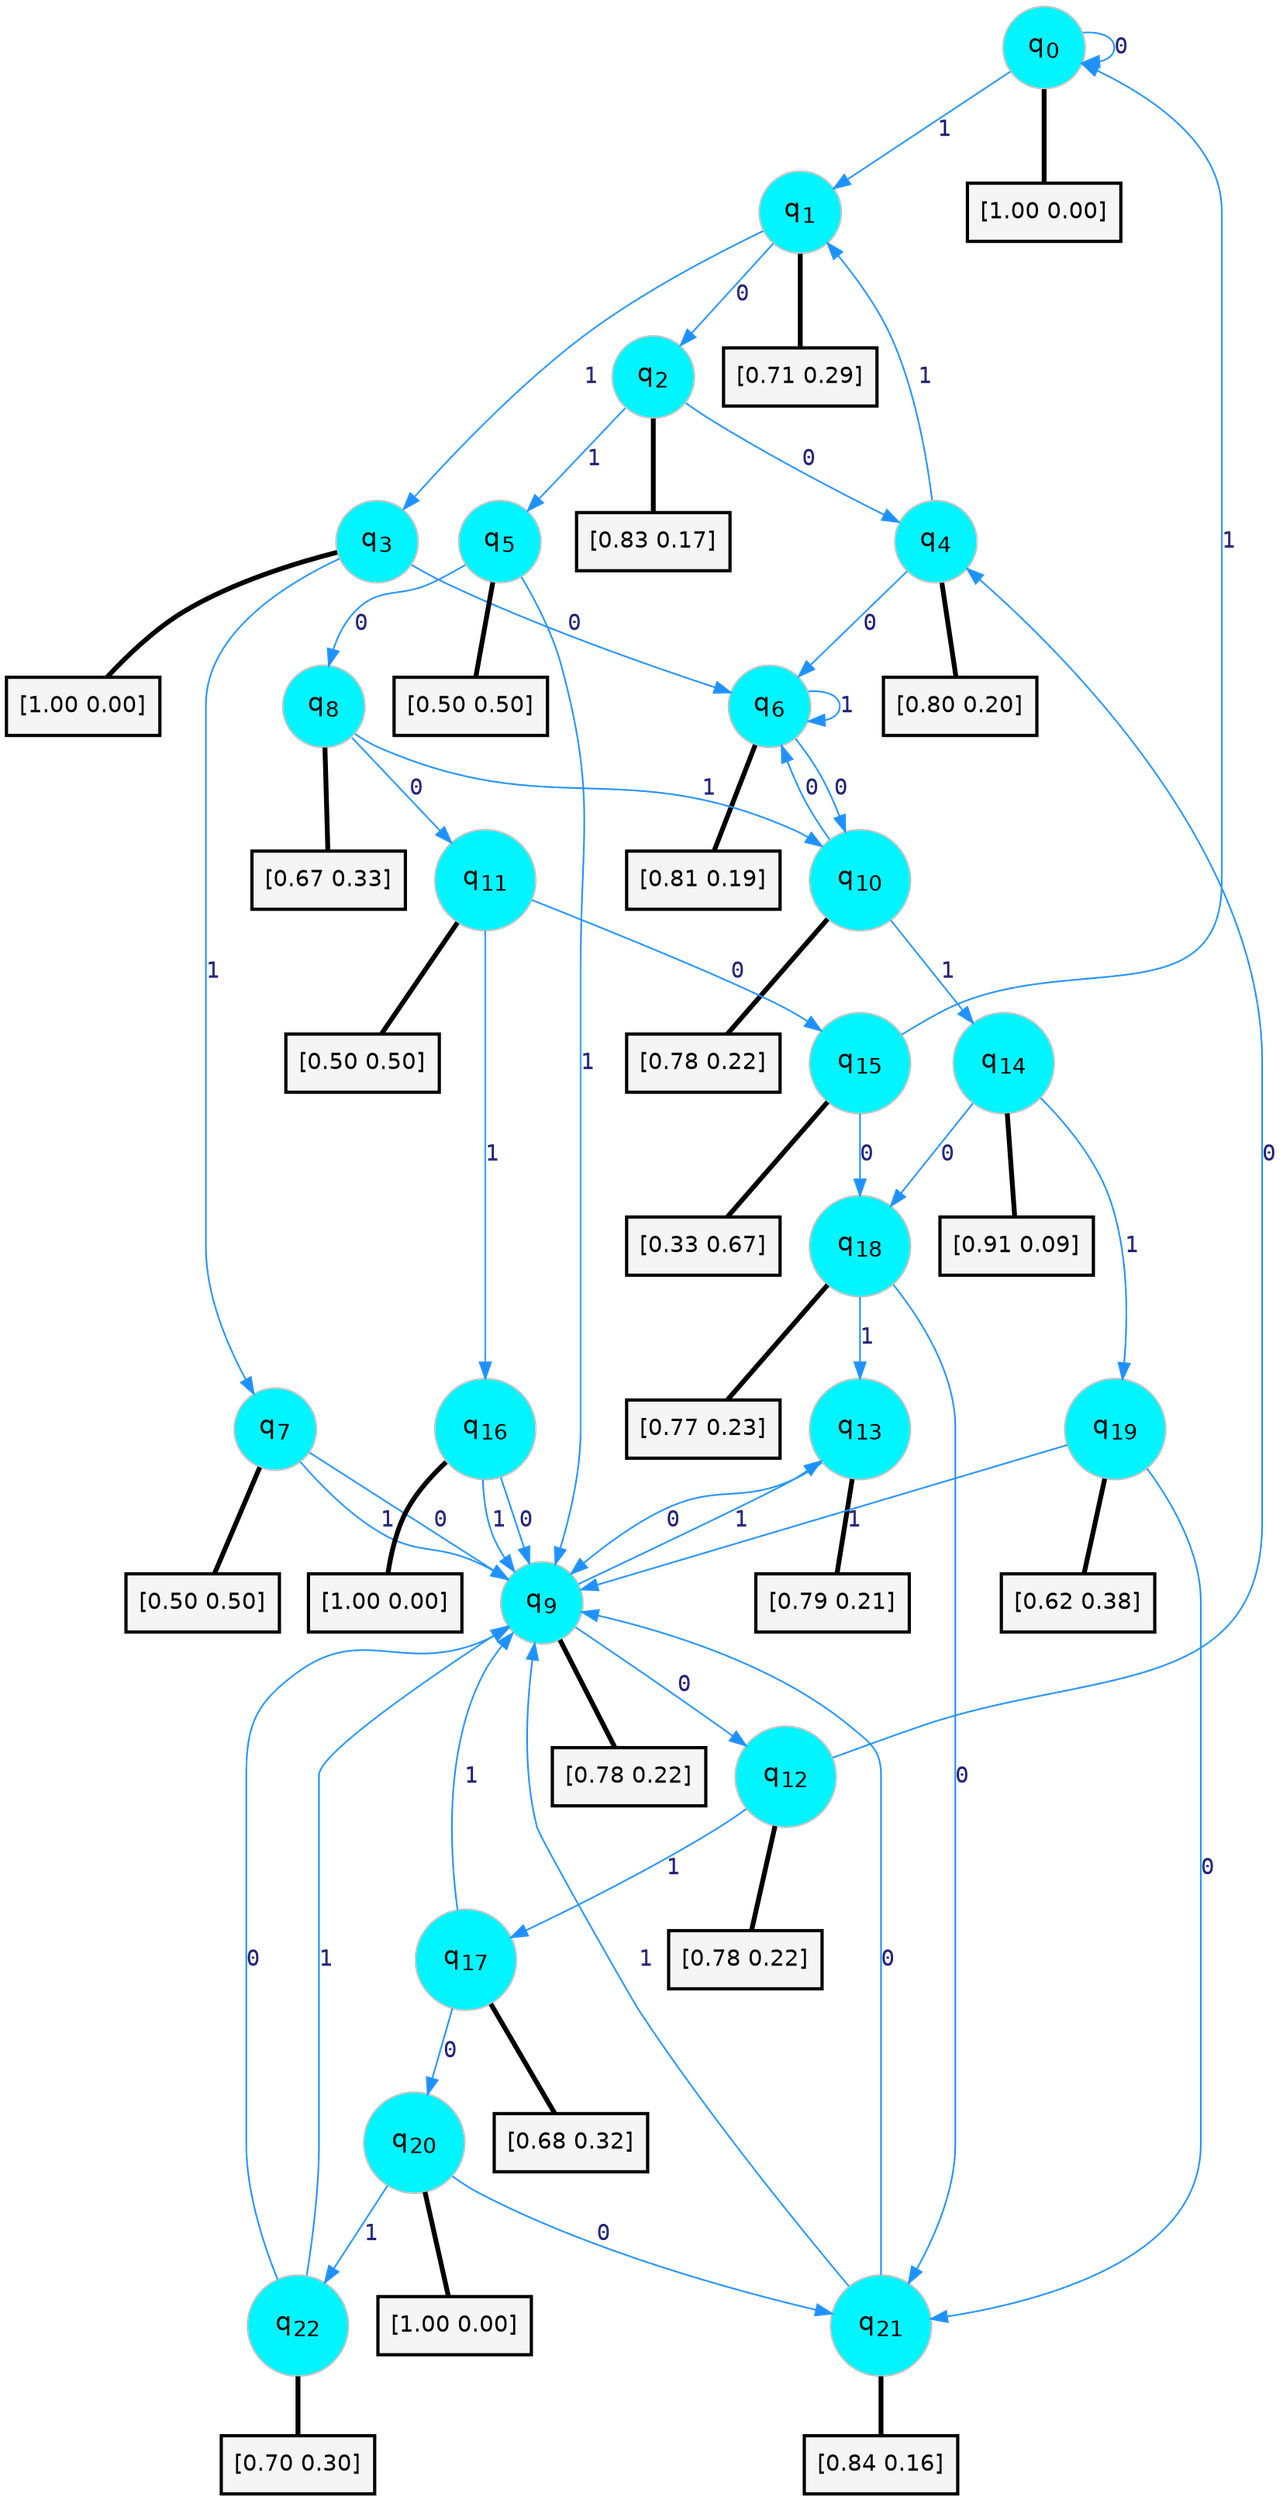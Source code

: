 digraph G {
graph [
bgcolor=transparent, dpi=300, rankdir=TD, size="40,25"];
node [
color=gray, fillcolor=turquoise1, fontcolor=black, fontname=Helvetica, fontsize=16, fontweight=bold, shape=circle, style=filled];
edge [
arrowsize=1, color=dodgerblue1, fontcolor=midnightblue, fontname=courier, fontweight=bold, penwidth=1, style=solid, weight=20];
0[label=<q<SUB>0</SUB>>];
1[label=<q<SUB>1</SUB>>];
2[label=<q<SUB>2</SUB>>];
3[label=<q<SUB>3</SUB>>];
4[label=<q<SUB>4</SUB>>];
5[label=<q<SUB>5</SUB>>];
6[label=<q<SUB>6</SUB>>];
7[label=<q<SUB>7</SUB>>];
8[label=<q<SUB>8</SUB>>];
9[label=<q<SUB>9</SUB>>];
10[label=<q<SUB>10</SUB>>];
11[label=<q<SUB>11</SUB>>];
12[label=<q<SUB>12</SUB>>];
13[label=<q<SUB>13</SUB>>];
14[label=<q<SUB>14</SUB>>];
15[label=<q<SUB>15</SUB>>];
16[label=<q<SUB>16</SUB>>];
17[label=<q<SUB>17</SUB>>];
18[label=<q<SUB>18</SUB>>];
19[label=<q<SUB>19</SUB>>];
20[label=<q<SUB>20</SUB>>];
21[label=<q<SUB>21</SUB>>];
22[label=<q<SUB>22</SUB>>];
23[label="[1.00 0.00]", shape=box,fontcolor=black, fontname=Helvetica, fontsize=14, penwidth=2, fillcolor=whitesmoke,color=black];
24[label="[0.71 0.29]", shape=box,fontcolor=black, fontname=Helvetica, fontsize=14, penwidth=2, fillcolor=whitesmoke,color=black];
25[label="[0.83 0.17]", shape=box,fontcolor=black, fontname=Helvetica, fontsize=14, penwidth=2, fillcolor=whitesmoke,color=black];
26[label="[1.00 0.00]", shape=box,fontcolor=black, fontname=Helvetica, fontsize=14, penwidth=2, fillcolor=whitesmoke,color=black];
27[label="[0.80 0.20]", shape=box,fontcolor=black, fontname=Helvetica, fontsize=14, penwidth=2, fillcolor=whitesmoke,color=black];
28[label="[0.50 0.50]", shape=box,fontcolor=black, fontname=Helvetica, fontsize=14, penwidth=2, fillcolor=whitesmoke,color=black];
29[label="[0.81 0.19]", shape=box,fontcolor=black, fontname=Helvetica, fontsize=14, penwidth=2, fillcolor=whitesmoke,color=black];
30[label="[0.50 0.50]", shape=box,fontcolor=black, fontname=Helvetica, fontsize=14, penwidth=2, fillcolor=whitesmoke,color=black];
31[label="[0.67 0.33]", shape=box,fontcolor=black, fontname=Helvetica, fontsize=14, penwidth=2, fillcolor=whitesmoke,color=black];
32[label="[0.78 0.22]", shape=box,fontcolor=black, fontname=Helvetica, fontsize=14, penwidth=2, fillcolor=whitesmoke,color=black];
33[label="[0.78 0.22]", shape=box,fontcolor=black, fontname=Helvetica, fontsize=14, penwidth=2, fillcolor=whitesmoke,color=black];
34[label="[0.50 0.50]", shape=box,fontcolor=black, fontname=Helvetica, fontsize=14, penwidth=2, fillcolor=whitesmoke,color=black];
35[label="[0.78 0.22]", shape=box,fontcolor=black, fontname=Helvetica, fontsize=14, penwidth=2, fillcolor=whitesmoke,color=black];
36[label="[0.79 0.21]", shape=box,fontcolor=black, fontname=Helvetica, fontsize=14, penwidth=2, fillcolor=whitesmoke,color=black];
37[label="[0.91 0.09]", shape=box,fontcolor=black, fontname=Helvetica, fontsize=14, penwidth=2, fillcolor=whitesmoke,color=black];
38[label="[0.33 0.67]", shape=box,fontcolor=black, fontname=Helvetica, fontsize=14, penwidth=2, fillcolor=whitesmoke,color=black];
39[label="[1.00 0.00]", shape=box,fontcolor=black, fontname=Helvetica, fontsize=14, penwidth=2, fillcolor=whitesmoke,color=black];
40[label="[0.68 0.32]", shape=box,fontcolor=black, fontname=Helvetica, fontsize=14, penwidth=2, fillcolor=whitesmoke,color=black];
41[label="[0.77 0.23]", shape=box,fontcolor=black, fontname=Helvetica, fontsize=14, penwidth=2, fillcolor=whitesmoke,color=black];
42[label="[0.62 0.38]", shape=box,fontcolor=black, fontname=Helvetica, fontsize=14, penwidth=2, fillcolor=whitesmoke,color=black];
43[label="[1.00 0.00]", shape=box,fontcolor=black, fontname=Helvetica, fontsize=14, penwidth=2, fillcolor=whitesmoke,color=black];
44[label="[0.84 0.16]", shape=box,fontcolor=black, fontname=Helvetica, fontsize=14, penwidth=2, fillcolor=whitesmoke,color=black];
45[label="[0.70 0.30]", shape=box,fontcolor=black, fontname=Helvetica, fontsize=14, penwidth=2, fillcolor=whitesmoke,color=black];
0->0 [label=0];
0->1 [label=1];
0->23 [arrowhead=none, penwidth=3,color=black];
1->2 [label=0];
1->3 [label=1];
1->24 [arrowhead=none, penwidth=3,color=black];
2->4 [label=0];
2->5 [label=1];
2->25 [arrowhead=none, penwidth=3,color=black];
3->6 [label=0];
3->7 [label=1];
3->26 [arrowhead=none, penwidth=3,color=black];
4->6 [label=0];
4->1 [label=1];
4->27 [arrowhead=none, penwidth=3,color=black];
5->8 [label=0];
5->9 [label=1];
5->28 [arrowhead=none, penwidth=3,color=black];
6->10 [label=0];
6->6 [label=1];
6->29 [arrowhead=none, penwidth=3,color=black];
7->9 [label=0];
7->9 [label=1];
7->30 [arrowhead=none, penwidth=3,color=black];
8->11 [label=0];
8->10 [label=1];
8->31 [arrowhead=none, penwidth=3,color=black];
9->12 [label=0];
9->13 [label=1];
9->32 [arrowhead=none, penwidth=3,color=black];
10->6 [label=0];
10->14 [label=1];
10->33 [arrowhead=none, penwidth=3,color=black];
11->15 [label=0];
11->16 [label=1];
11->34 [arrowhead=none, penwidth=3,color=black];
12->4 [label=0];
12->17 [label=1];
12->35 [arrowhead=none, penwidth=3,color=black];
13->9 [label=0];
13->36 [arrowhead=none, penwidth=3,color=black];
14->18 [label=0];
14->19 [label=1];
14->37 [arrowhead=none, penwidth=3,color=black];
15->18 [label=0];
15->0 [label=1];
15->38 [arrowhead=none, penwidth=3,color=black];
16->9 [label=0];
16->9 [label=1];
16->39 [arrowhead=none, penwidth=3,color=black];
17->20 [label=0];
17->9 [label=1];
17->40 [arrowhead=none, penwidth=3,color=black];
18->21 [label=0];
18->13 [label=1];
18->41 [arrowhead=none, penwidth=3,color=black];
19->21 [label=0];
19->9 [label=1];
19->42 [arrowhead=none, penwidth=3,color=black];
20->21 [label=0];
20->22 [label=1];
20->43 [arrowhead=none, penwidth=3,color=black];
21->9 [label=0];
21->9 [label=1];
21->44 [arrowhead=none, penwidth=3,color=black];
22->9 [label=0];
22->9 [label=1];
22->45 [arrowhead=none, penwidth=3,color=black];
}

